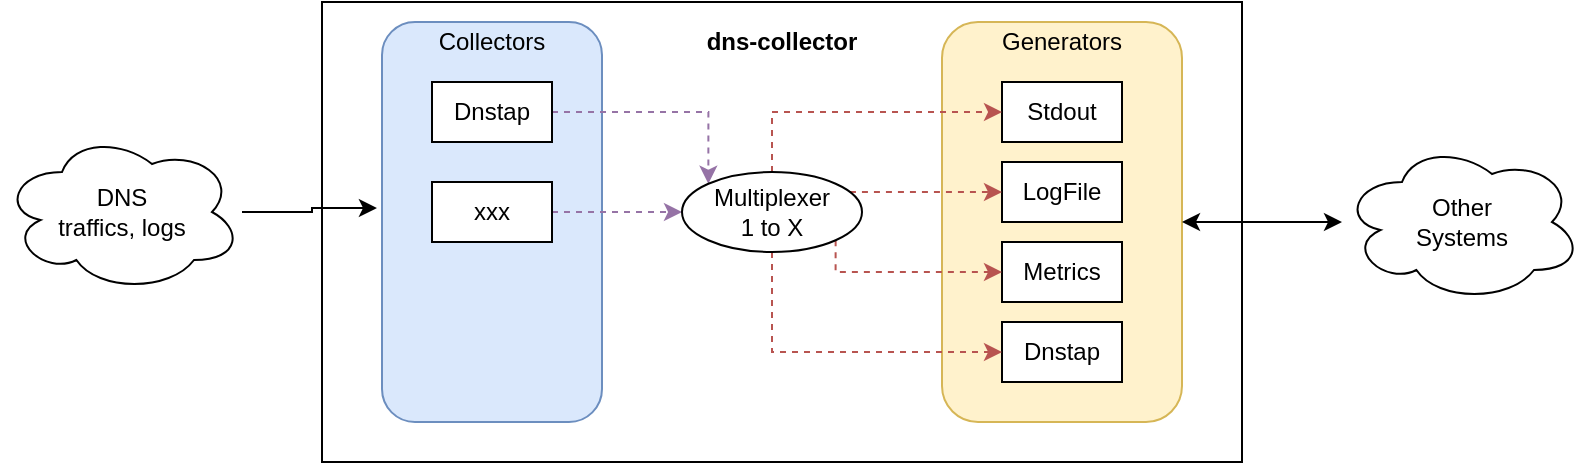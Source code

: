 <mxfile version="14.6.13" type="device"><diagram id="ufO1G3qEnvI_ADMoatvI" name="Page-1"><mxGraphModel dx="1185" dy="706" grid="1" gridSize="10" guides="1" tooltips="1" connect="1" arrows="1" fold="1" page="1" pageScale="1" pageWidth="850" pageHeight="1100" math="0" shadow="0"><root><mxCell id="0"/><mxCell id="1" parent="0"/><mxCell id="Bz5Tm2sbpXWNn8aAGj9C-1" value="" style="rounded=0;whiteSpace=wrap;html=1;" vertex="1" parent="1"><mxGeometry x="200" y="290" width="460" height="230" as="geometry"/></mxCell><mxCell id="Bz5Tm2sbpXWNn8aAGj9C-2" value="&lt;b&gt;dns-collector&lt;/b&gt;" style="text;html=1;strokeColor=none;fillColor=none;align=center;verticalAlign=middle;whiteSpace=wrap;rounded=0;" vertex="1" parent="1"><mxGeometry x="390" y="300" width="80" height="20" as="geometry"/></mxCell><mxCell id="Bz5Tm2sbpXWNn8aAGj9C-3" value="" style="rounded=1;whiteSpace=wrap;html=1;fillColor=#dae8fc;strokeColor=#6c8ebf;" vertex="1" parent="1"><mxGeometry x="230" y="300" width="110" height="200" as="geometry"/></mxCell><mxCell id="Bz5Tm2sbpXWNn8aAGj9C-4" value="Collectors" style="text;html=1;strokeColor=none;fillColor=none;align=center;verticalAlign=middle;whiteSpace=wrap;rounded=0;" vertex="1" parent="1"><mxGeometry x="265" y="300" width="40" height="20" as="geometry"/></mxCell><mxCell id="Bz5Tm2sbpXWNn8aAGj9C-5" value="" style="rounded=1;whiteSpace=wrap;html=1;fillColor=#fff2cc;strokeColor=#d6b656;" vertex="1" parent="1"><mxGeometry x="510" y="300" width="120" height="200" as="geometry"/></mxCell><mxCell id="Bz5Tm2sbpXWNn8aAGj9C-6" value="Generators" style="text;html=1;strokeColor=none;fillColor=none;align=center;verticalAlign=middle;whiteSpace=wrap;rounded=0;" vertex="1" parent="1"><mxGeometry x="550" y="300" width="40" height="20" as="geometry"/></mxCell><mxCell id="Bz5Tm2sbpXWNn8aAGj9C-14" style="edgeStyle=orthogonalEdgeStyle;rounded=0;orthogonalLoop=1;jettySize=auto;html=1;entryX=0;entryY=0;entryDx=0;entryDy=0;dashed=1;fillColor=#e1d5e7;strokeColor=#9673a6;" edge="1" parent="1" source="Bz5Tm2sbpXWNn8aAGj9C-7" target="Bz5Tm2sbpXWNn8aAGj9C-13"><mxGeometry relative="1" as="geometry"><Array as="points"><mxPoint x="393" y="345"/></Array></mxGeometry></mxCell><mxCell id="Bz5Tm2sbpXWNn8aAGj9C-7" value="Dnstap" style="rounded=0;whiteSpace=wrap;html=1;" vertex="1" parent="1"><mxGeometry x="255" y="330" width="60" height="30" as="geometry"/></mxCell><mxCell id="Bz5Tm2sbpXWNn8aAGj9C-8" value="Stdout" style="rounded=0;whiteSpace=wrap;html=1;" vertex="1" parent="1"><mxGeometry x="540" y="330" width="60" height="30" as="geometry"/></mxCell><mxCell id="Bz5Tm2sbpXWNn8aAGj9C-9" value="LogFile" style="rounded=0;whiteSpace=wrap;html=1;" vertex="1" parent="1"><mxGeometry x="540" y="370" width="60" height="30" as="geometry"/></mxCell><mxCell id="Bz5Tm2sbpXWNn8aAGj9C-15" style="edgeStyle=orthogonalEdgeStyle;rounded=0;orthogonalLoop=1;jettySize=auto;html=1;entryX=0;entryY=0.5;entryDx=0;entryDy=0;dashed=1;fillColor=#e1d5e7;strokeColor=#9673a6;" edge="1" parent="1" source="Bz5Tm2sbpXWNn8aAGj9C-10" target="Bz5Tm2sbpXWNn8aAGj9C-13"><mxGeometry relative="1" as="geometry"/></mxCell><mxCell id="Bz5Tm2sbpXWNn8aAGj9C-10" value="xxx" style="rounded=0;whiteSpace=wrap;html=1;" vertex="1" parent="1"><mxGeometry x="255" y="380" width="60" height="30" as="geometry"/></mxCell><mxCell id="Bz5Tm2sbpXWNn8aAGj9C-11" value="Metrics" style="rounded=0;whiteSpace=wrap;html=1;" vertex="1" parent="1"><mxGeometry x="540" y="410" width="60" height="30" as="geometry"/></mxCell><mxCell id="Bz5Tm2sbpXWNn8aAGj9C-12" value="Dnstap" style="rounded=0;whiteSpace=wrap;html=1;" vertex="1" parent="1"><mxGeometry x="540" y="450" width="60" height="30" as="geometry"/></mxCell><mxCell id="Bz5Tm2sbpXWNn8aAGj9C-16" style="edgeStyle=orthogonalEdgeStyle;rounded=0;orthogonalLoop=1;jettySize=auto;html=1;entryX=0;entryY=0.5;entryDx=0;entryDy=0;dashed=1;fillColor=#f8cecc;strokeColor=#b85450;" edge="1" parent="1" source="Bz5Tm2sbpXWNn8aAGj9C-13" target="Bz5Tm2sbpXWNn8aAGj9C-8"><mxGeometry relative="1" as="geometry"><Array as="points"><mxPoint x="425" y="345"/></Array></mxGeometry></mxCell><mxCell id="Bz5Tm2sbpXWNn8aAGj9C-17" style="edgeStyle=orthogonalEdgeStyle;rounded=0;orthogonalLoop=1;jettySize=auto;html=1;entryX=0;entryY=0.5;entryDx=0;entryDy=0;dashed=1;fillColor=#f8cecc;strokeColor=#b85450;" edge="1" parent="1" source="Bz5Tm2sbpXWNn8aAGj9C-13" target="Bz5Tm2sbpXWNn8aAGj9C-9"><mxGeometry relative="1" as="geometry"><Array as="points"><mxPoint x="480" y="385"/><mxPoint x="480" y="385"/></Array></mxGeometry></mxCell><mxCell id="Bz5Tm2sbpXWNn8aAGj9C-18" style="edgeStyle=orthogonalEdgeStyle;rounded=0;orthogonalLoop=1;jettySize=auto;html=1;entryX=0;entryY=0.5;entryDx=0;entryDy=0;exitX=1;exitY=1;exitDx=0;exitDy=0;dashed=1;fillColor=#f8cecc;strokeColor=#b85450;" edge="1" parent="1" source="Bz5Tm2sbpXWNn8aAGj9C-13" target="Bz5Tm2sbpXWNn8aAGj9C-11"><mxGeometry relative="1" as="geometry"><Array as="points"><mxPoint x="457" y="425"/></Array></mxGeometry></mxCell><mxCell id="Bz5Tm2sbpXWNn8aAGj9C-19" style="edgeStyle=orthogonalEdgeStyle;rounded=0;orthogonalLoop=1;jettySize=auto;html=1;entryX=0;entryY=0.5;entryDx=0;entryDy=0;fillColor=#f8cecc;strokeColor=#b85450;dashed=1;" edge="1" parent="1" source="Bz5Tm2sbpXWNn8aAGj9C-13" target="Bz5Tm2sbpXWNn8aAGj9C-12"><mxGeometry relative="1" as="geometry"><Array as="points"><mxPoint x="425" y="465"/></Array></mxGeometry></mxCell><mxCell id="Bz5Tm2sbpXWNn8aAGj9C-13" value="Multiplexer&lt;br&gt;1 to X" style="ellipse;whiteSpace=wrap;html=1;" vertex="1" parent="1"><mxGeometry x="380" y="375" width="90" height="40" as="geometry"/></mxCell><mxCell id="Bz5Tm2sbpXWNn8aAGj9C-21" style="edgeStyle=orthogonalEdgeStyle;rounded=0;orthogonalLoop=1;jettySize=auto;html=1;entryX=-0.023;entryY=0.465;entryDx=0;entryDy=0;entryPerimeter=0;" edge="1" parent="1" source="Bz5Tm2sbpXWNn8aAGj9C-22" target="Bz5Tm2sbpXWNn8aAGj9C-3"><mxGeometry relative="1" as="geometry"><mxPoint x="140" y="370.0" as="sourcePoint"/><Array as="points"/></mxGeometry></mxCell><mxCell id="Bz5Tm2sbpXWNn8aAGj9C-22" value="DNS&lt;br&gt;traffics, logs" style="ellipse;shape=cloud;whiteSpace=wrap;html=1;" vertex="1" parent="1"><mxGeometry x="40" y="355" width="120" height="80" as="geometry"/></mxCell><mxCell id="Bz5Tm2sbpXWNn8aAGj9C-25" style="edgeStyle=orthogonalEdgeStyle;rounded=0;orthogonalLoop=1;jettySize=auto;html=1;entryX=1;entryY=0.5;entryDx=0;entryDy=0;startArrow=classic;startFill=1;" edge="1" parent="1" source="Bz5Tm2sbpXWNn8aAGj9C-24" target="Bz5Tm2sbpXWNn8aAGj9C-5"><mxGeometry relative="1" as="geometry"/></mxCell><mxCell id="Bz5Tm2sbpXWNn8aAGj9C-24" value="Other&lt;br&gt;Systems" style="ellipse;shape=cloud;whiteSpace=wrap;html=1;" vertex="1" parent="1"><mxGeometry x="710" y="360" width="120" height="80" as="geometry"/></mxCell></root></mxGraphModel></diagram></mxfile>